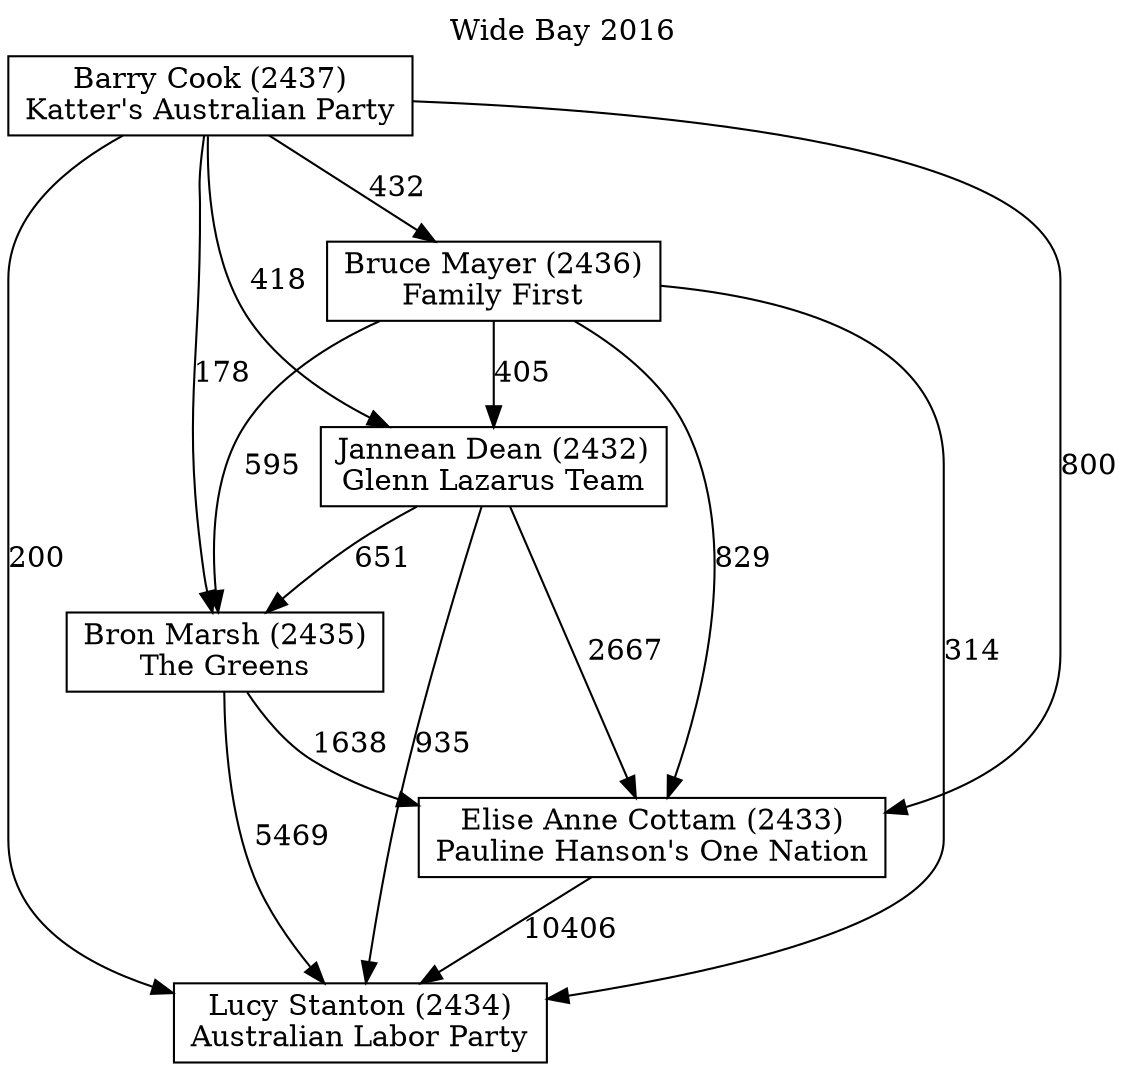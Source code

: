 // House preference flow
digraph "Lucy Stanton (2434)_Wide Bay_2016" {
	graph [label="Wide Bay 2016" labelloc=t mclimit=10]
	node [shape=box]
	"Lucy Stanton (2434)" [label="Lucy Stanton (2434)
Australian Labor Party"]
	"Elise Anne Cottam (2433)" [label="Elise Anne Cottam (2433)
Pauline Hanson's One Nation"]
	"Bron Marsh (2435)" [label="Bron Marsh (2435)
The Greens"]
	"Jannean Dean (2432)" [label="Jannean Dean (2432)
Glenn Lazarus Team"]
	"Bruce Mayer (2436)" [label="Bruce Mayer (2436)
Family First"]
	"Barry Cook (2437)" [label="Barry Cook (2437)
Katter's Australian Party"]
	"Elise Anne Cottam (2433)" -> "Lucy Stanton (2434)" [label=10406]
	"Bron Marsh (2435)" -> "Elise Anne Cottam (2433)" [label=1638]
	"Jannean Dean (2432)" -> "Bron Marsh (2435)" [label=651]
	"Bruce Mayer (2436)" -> "Jannean Dean (2432)" [label=405]
	"Barry Cook (2437)" -> "Bruce Mayer (2436)" [label=432]
	"Bron Marsh (2435)" -> "Lucy Stanton (2434)" [label=5469]
	"Jannean Dean (2432)" -> "Lucy Stanton (2434)" [label=935]
	"Bruce Mayer (2436)" -> "Lucy Stanton (2434)" [label=314]
	"Barry Cook (2437)" -> "Lucy Stanton (2434)" [label=200]
	"Barry Cook (2437)" -> "Jannean Dean (2432)" [label=418]
	"Bruce Mayer (2436)" -> "Bron Marsh (2435)" [label=595]
	"Barry Cook (2437)" -> "Bron Marsh (2435)" [label=178]
	"Jannean Dean (2432)" -> "Elise Anne Cottam (2433)" [label=2667]
	"Bruce Mayer (2436)" -> "Elise Anne Cottam (2433)" [label=829]
	"Barry Cook (2437)" -> "Elise Anne Cottam (2433)" [label=800]
}
